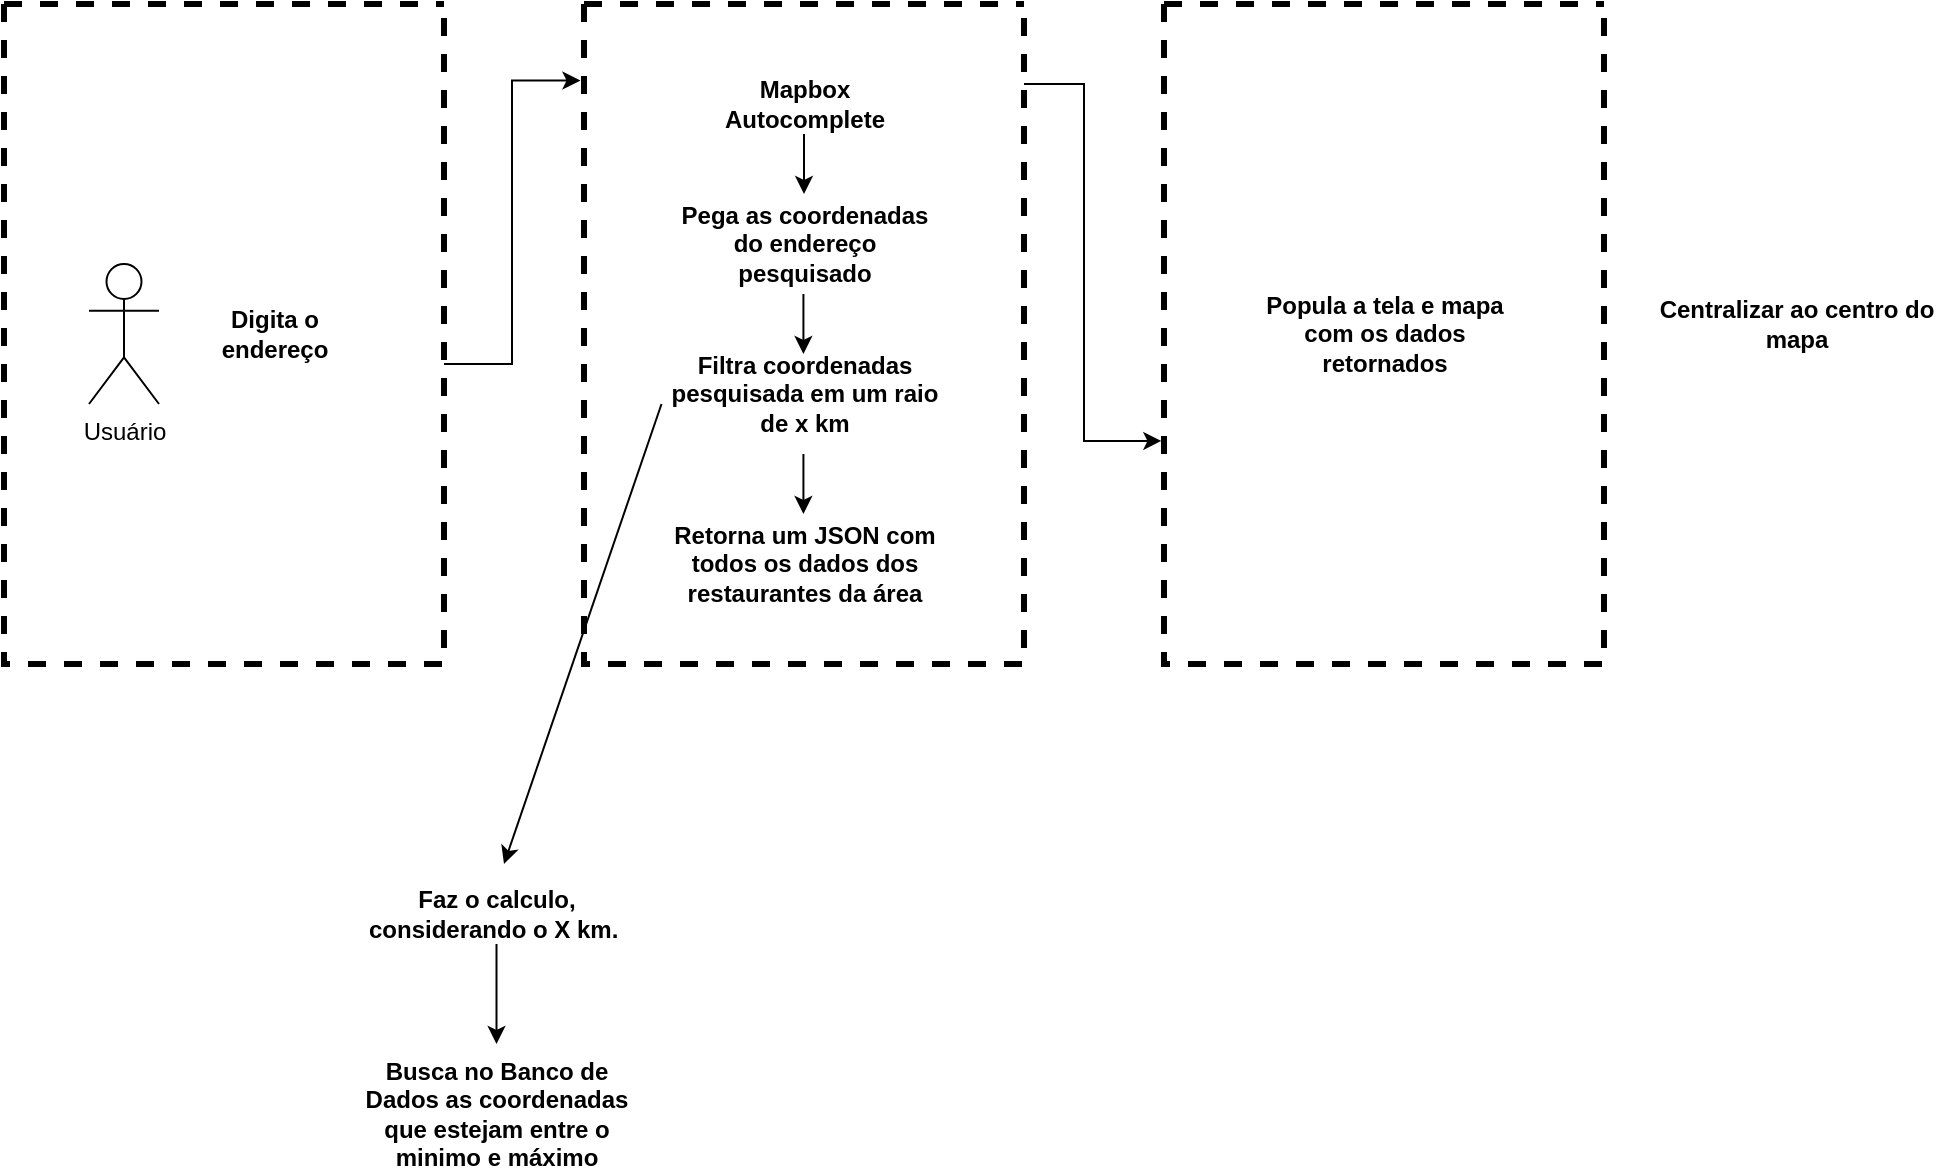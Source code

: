 <mxfile version="17.1.0" type="device"><diagram id="ONXKT84PzFsP93Rcq_j0" name="Page-1"><mxGraphModel dx="3856" dy="2268" grid="1" gridSize="10" guides="1" tooltips="1" connect="1" arrows="1" fold="1" page="1" pageScale="1" pageWidth="827" pageHeight="1169" math="0" shadow="0"><root><mxCell id="0"/><mxCell id="1" parent="0"/><mxCell id="9d2VvDrhn_84UFrju5gT-16" style="edgeStyle=orthogonalEdgeStyle;rounded=0;orthogonalLoop=1;jettySize=auto;html=1;entryX=-0.008;entryY=0.116;entryDx=0;entryDy=0;entryPerimeter=0;" parent="1" source="9d2VvDrhn_84UFrju5gT-5" target="9d2VvDrhn_84UFrju5gT-13" edge="1"><mxGeometry relative="1" as="geometry"><mxPoint x="360" y="575.0" as="targetPoint"/><Array as="points"><mxPoint x="334" y="590"/><mxPoint x="334" y="448"/></Array></mxGeometry></mxCell><mxCell id="9d2VvDrhn_84UFrju5gT-5" value="" style="swimlane;startSize=0;dashed=1;strokeWidth=3;" parent="1" vertex="1"><mxGeometry x="80" y="410" width="220" height="330" as="geometry"/></mxCell><mxCell id="9d2VvDrhn_84UFrju5gT-6" value="Usuário" style="shape=umlActor;verticalLabelPosition=bottom;verticalAlign=top;html=1;outlineConnect=0;" parent="9d2VvDrhn_84UFrju5gT-5" vertex="1"><mxGeometry x="42.5" y="130" width="35" height="70" as="geometry"/></mxCell><mxCell id="9d2VvDrhn_84UFrju5gT-12" value="Digita o endereço" style="text;html=1;strokeColor=none;fillColor=none;align=center;verticalAlign=middle;whiteSpace=wrap;rounded=0;fontStyle=1" parent="9d2VvDrhn_84UFrju5gT-5" vertex="1"><mxGeometry x="92.5" y="150" width="85" height="30" as="geometry"/></mxCell><mxCell id="9d2VvDrhn_84UFrju5gT-36" style="edgeStyle=orthogonalEdgeStyle;rounded=0;orthogonalLoop=1;jettySize=auto;html=1;entryX=-0.006;entryY=0.662;entryDx=0;entryDy=0;entryPerimeter=0;" parent="1" source="9d2VvDrhn_84UFrju5gT-13" target="9d2VvDrhn_84UFrju5gT-26" edge="1"><mxGeometry relative="1" as="geometry"><mxPoint x="640" y="575.0" as="targetPoint"/><Array as="points"><mxPoint x="620" y="450"/><mxPoint x="620" y="629"/></Array></mxGeometry></mxCell><mxCell id="9d2VvDrhn_84UFrju5gT-13" value="" style="swimlane;startSize=0;dashed=1;strokeWidth=3;" parent="1" vertex="1"><mxGeometry x="370" y="410" width="220" height="330" as="geometry"/></mxCell><mxCell id="9d2VvDrhn_84UFrju5gT-17" value="Mapbox Autocomplete" style="text;html=1;strokeColor=none;fillColor=none;align=center;verticalAlign=middle;whiteSpace=wrap;rounded=0;fontStyle=1" parent="9d2VvDrhn_84UFrju5gT-13" vertex="1"><mxGeometry x="67.5" y="35" width="85" height="30" as="geometry"/></mxCell><mxCell id="9d2VvDrhn_84UFrju5gT-18" value="Pega as coordenadas do endereço pesquisado" style="text;html=1;strokeColor=none;fillColor=none;align=center;verticalAlign=middle;whiteSpace=wrap;rounded=0;fontStyle=1" parent="9d2VvDrhn_84UFrju5gT-13" vertex="1"><mxGeometry x="38.75" y="105" width="142.5" height="30" as="geometry"/></mxCell><mxCell id="9d2VvDrhn_84UFrju5gT-21" value="Filtra coordenadas pesquisada em um raio de x km" style="text;html=1;strokeColor=none;fillColor=none;align=center;verticalAlign=middle;whiteSpace=wrap;rounded=0;fontStyle=1" parent="9d2VvDrhn_84UFrju5gT-13" vertex="1"><mxGeometry x="38.75" y="185" width="142.5" height="20" as="geometry"/></mxCell><mxCell id="9d2VvDrhn_84UFrju5gT-23" value="" style="endArrow=classic;html=1;rounded=0;exitX=0.5;exitY=1;exitDx=0;exitDy=0;" parent="9d2VvDrhn_84UFrju5gT-13" source="9d2VvDrhn_84UFrju5gT-17" edge="1"><mxGeometry width="50" height="50" relative="1" as="geometry"><mxPoint x="53.5" y="195" as="sourcePoint"/><mxPoint x="110" y="95" as="targetPoint"/></mxGeometry></mxCell><mxCell id="9d2VvDrhn_84UFrju5gT-38" value="Retorna um JSON com todos os dados dos restaurantes da área" style="text;html=1;strokeColor=none;fillColor=none;align=center;verticalAlign=middle;whiteSpace=wrap;rounded=0;fontStyle=1" parent="9d2VvDrhn_84UFrju5gT-13" vertex="1"><mxGeometry x="33.75" y="265" width="152.5" height="30" as="geometry"/></mxCell><mxCell id="8i6Gnwqc2yUb7eAl7rSb-3" value="" style="endArrow=classic;html=1;rounded=0;exitX=0.5;exitY=1;exitDx=0;exitDy=0;" edge="1" parent="9d2VvDrhn_84UFrju5gT-13"><mxGeometry width="50" height="50" relative="1" as="geometry"><mxPoint x="109.71" y="145" as="sourcePoint"/><mxPoint x="109.71" y="175" as="targetPoint"/></mxGeometry></mxCell><mxCell id="8i6Gnwqc2yUb7eAl7rSb-4" value="" style="endArrow=classic;html=1;rounded=0;exitX=0.5;exitY=1;exitDx=0;exitDy=0;" edge="1" parent="9d2VvDrhn_84UFrju5gT-13"><mxGeometry width="50" height="50" relative="1" as="geometry"><mxPoint x="109.71" y="225" as="sourcePoint"/><mxPoint x="109.71" y="255" as="targetPoint"/></mxGeometry></mxCell><mxCell id="9d2VvDrhn_84UFrju5gT-26" value="" style="swimlane;startSize=0;dashed=1;strokeWidth=3;" parent="1" vertex="1"><mxGeometry x="660" y="410" width="220" height="330" as="geometry"/></mxCell><mxCell id="9d2VvDrhn_84UFrju5gT-37" value="Popula a tela e mapa com os dados retornados" style="text;html=1;strokeColor=none;fillColor=none;align=center;verticalAlign=middle;whiteSpace=wrap;rounded=0;fontStyle=1" parent="9d2VvDrhn_84UFrju5gT-26" vertex="1"><mxGeometry x="48.75" y="130" width="122.5" height="70" as="geometry"/></mxCell><mxCell id="8i6Gnwqc2yUb7eAl7rSb-5" value="" style="endArrow=classic;html=1;rounded=0;exitX=0;exitY=0.75;exitDx=0;exitDy=0;" edge="1" parent="1" source="9d2VvDrhn_84UFrju5gT-21"><mxGeometry width="50" height="50" relative="1" as="geometry"><mxPoint x="600" y="840" as="sourcePoint"/><mxPoint x="330" y="840" as="targetPoint"/></mxGeometry></mxCell><mxCell id="8i6Gnwqc2yUb7eAl7rSb-9" style="edgeStyle=orthogonalEdgeStyle;rounded=0;orthogonalLoop=1;jettySize=auto;html=1;" edge="1" parent="1" source="8i6Gnwqc2yUb7eAl7rSb-6"><mxGeometry relative="1" as="geometry"><mxPoint x="326.25" y="930" as="targetPoint"/></mxGeometry></mxCell><mxCell id="8i6Gnwqc2yUb7eAl7rSb-6" value="Faz o calculo, considerando o X km.&amp;nbsp;" style="text;html=1;strokeColor=none;fillColor=none;align=center;verticalAlign=middle;whiteSpace=wrap;rounded=0;fontStyle=1" vertex="1" parent="1"><mxGeometry x="250" y="850" width="152.5" height="30" as="geometry"/></mxCell><mxCell id="8i6Gnwqc2yUb7eAl7rSb-7" value="Busca no Banco de Dados as coordenadas que estejam entre o minimo e máximo" style="text;html=1;strokeColor=none;fillColor=none;align=center;verticalAlign=middle;whiteSpace=wrap;rounded=0;fontStyle=1" vertex="1" parent="1"><mxGeometry x="250" y="950" width="152.5" height="30" as="geometry"/></mxCell><mxCell id="8i6Gnwqc2yUb7eAl7rSb-10" value="Centralizar ao centro do mapa" style="text;html=1;strokeColor=none;fillColor=none;align=center;verticalAlign=middle;whiteSpace=wrap;rounded=0;fontStyle=1" vertex="1" parent="1"><mxGeometry x="900" y="555" width="152.5" height="30" as="geometry"/></mxCell></root></mxGraphModel></diagram></mxfile>
